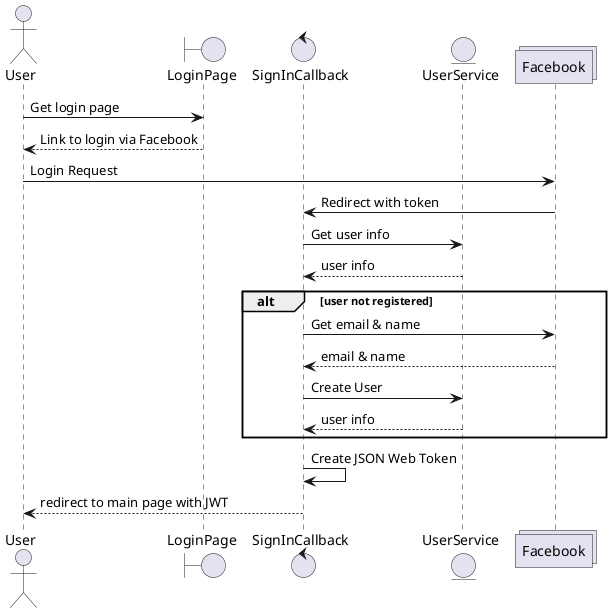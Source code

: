 @startuml LoginViaFacebook

actor User
boundary LoginPage
control SignInCallback
entity UserService
collections Facebook 

User -> LoginPage : Get login page
LoginPage --> User : Link to login via Facebook

User -> Facebook : Login Request
Facebook -> SignInCallback : Redirect with token

SignInCallback -> UserService : Get user info
UserService --> SignInCallback : user info

alt user not registered
    SignInCallback -> Facebook : Get email & name
    Facebook --> SignInCallback : email & name
    SignInCallback -> UserService : Create User
    UserService --> SignInCallback : user info
end

SignInCallback -> SignInCallback : Create JSON Web Token

SignInCallback --> User : redirect to main page with JWT

@enduml
